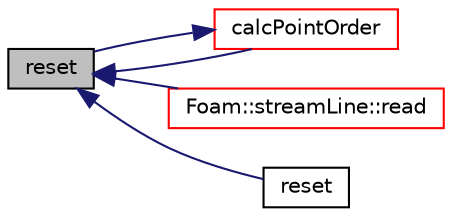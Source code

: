 digraph "reset"
{
  bgcolor="transparent";
  edge [fontname="Helvetica",fontsize="10",labelfontname="Helvetica",labelfontsize="10"];
  node [fontname="Helvetica",fontsize="10",shape=record];
  rankdir="LR";
  Node1 [label="reset",height=0.2,width=0.4,color="black", fillcolor="grey75", style="filled", fontcolor="black"];
  Node1 -> Node2 [dir="back",color="midnightblue",fontsize="10",style="solid",fontname="Helvetica"];
  Node2 [label="calcPointOrder",height=0.2,width=0.4,color="red",URL="$a01969.html#a156c0fd56f1beafef1b3e451cbc7cfa1",tooltip="Helper function to calculate point ordering. Returns true. "];
  Node2 -> Node1 [dir="back",color="midnightblue",fontsize="10",style="solid",fontname="Helvetica"];
  Node1 -> Node3 [dir="back",color="midnightblue",fontsize="10",style="solid",fontname="Helvetica"];
  Node3 [label="Foam::streamLine::read",height=0.2,width=0.4,color="red",URL="$a02455.html#aa9b8764750bd9ff67ca32b6551dc7847",tooltip="Read the field average data. "];
  Node1 -> Node4 [dir="back",color="midnightblue",fontsize="10",style="solid",fontname="Helvetica"];
  Node4 [label="reset",height=0.2,width=0.4,color="black",URL="$a01969.html#a04c67765e3456d7e4791dc5e311c0e29",tooltip="Reset this primitiveMesh given the primitive array sizes and cells. "];
}

